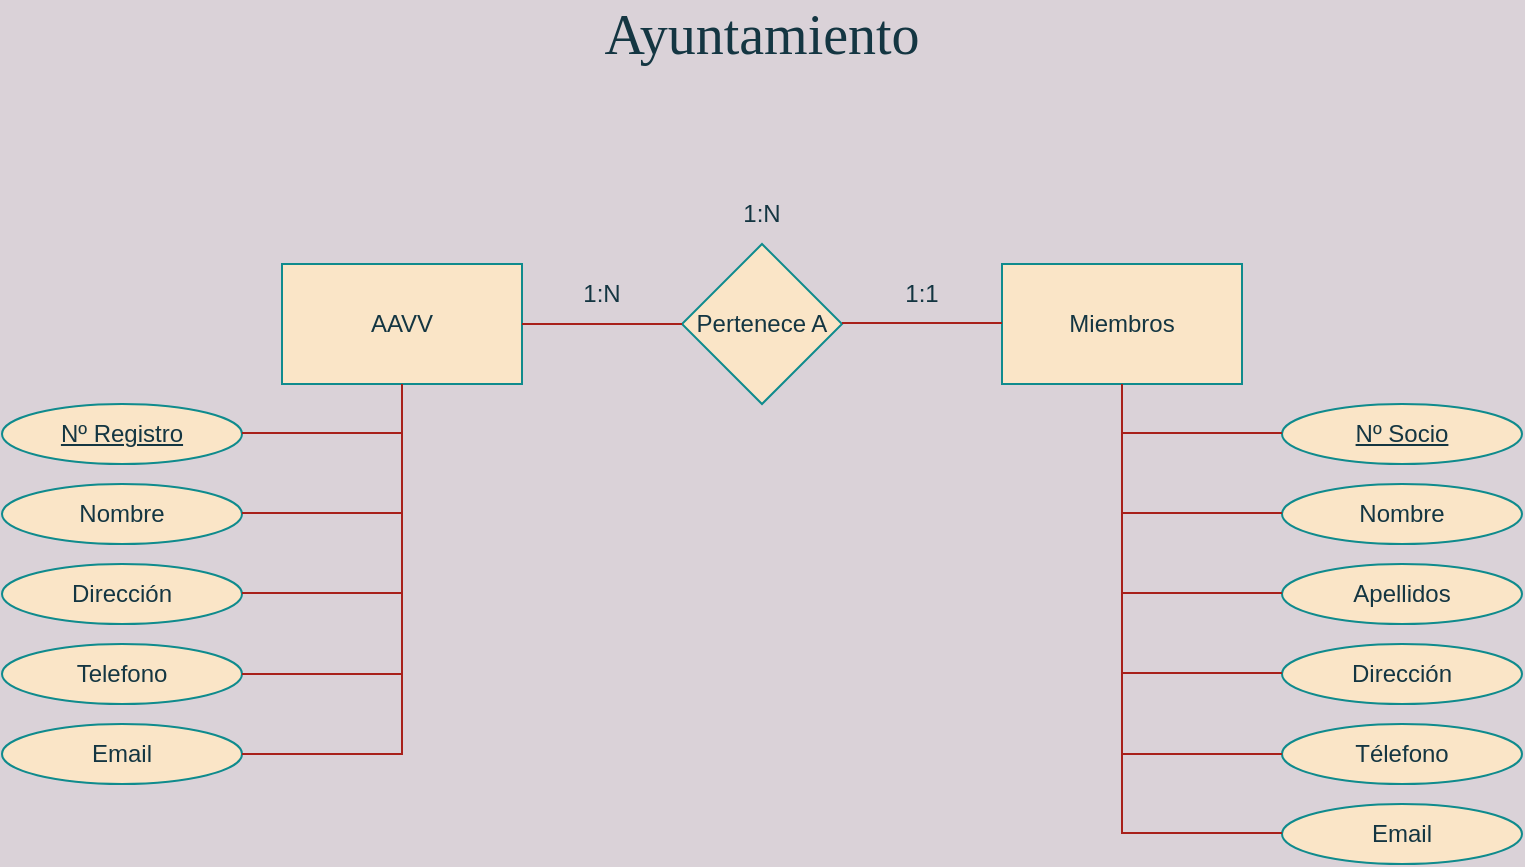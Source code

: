 <mxfile version="16.5.3" type="device"><diagram id="R2lEEEUBdFMjLlhIrx00" name="Page-1"><mxGraphModel dx="1422" dy="762" grid="1" gridSize="10" guides="1" tooltips="1" connect="1" arrows="1" fold="1" page="1" pageScale="1" pageWidth="850" pageHeight="1100" background="#DAD2D8" math="0" shadow="0" extFonts="Permanent Marker^https://fonts.googleapis.com/css?family=Permanent+Marker"><root><mxCell id="0"/><mxCell id="1" parent="0"/><mxCell id="mPMEIuFIs5zJQXIltNM0-1" value="AAVV" style="rounded=0;whiteSpace=wrap;html=1;fillColor=#FAE5C7;strokeColor=#0F8B8D;fontColor=#143642;" vertex="1" parent="1"><mxGeometry x="160" y="170" width="120" height="60" as="geometry"/></mxCell><mxCell id="mPMEIuFIs5zJQXIltNM0-2" value="Miembros" style="rounded=0;whiteSpace=wrap;html=1;fillColor=#FAE5C7;strokeColor=#0F8B8D;fontColor=#143642;" vertex="1" parent="1"><mxGeometry x="520" y="170" width="120" height="60" as="geometry"/></mxCell><mxCell id="mPMEIuFIs5zJQXIltNM0-3" value="Pertenece A" style="rhombus;whiteSpace=wrap;html=1;fillColor=#FAE5C7;strokeColor=#0F8B8D;fontColor=#143642;" vertex="1" parent="1"><mxGeometry x="360" y="160" width="80" height="80" as="geometry"/></mxCell><mxCell id="mPMEIuFIs5zJQXIltNM0-5" value="" style="endArrow=none;html=1;rounded=0;exitX=1;exitY=0.5;exitDx=0;exitDy=0;strokeColor=#A8201A;fontColor=#143642;labelBackgroundColor=#DAD2D8;" edge="1" parent="1" source="mPMEIuFIs5zJQXIltNM0-1"><mxGeometry width="50" height="50" relative="1" as="geometry"><mxPoint x="310" y="250" as="sourcePoint"/><mxPoint x="360" y="200" as="targetPoint"/></mxGeometry></mxCell><mxCell id="mPMEIuFIs5zJQXIltNM0-6" value="" style="endArrow=none;html=1;rounded=0;exitX=1;exitY=0.5;exitDx=0;exitDy=0;strokeColor=#A8201A;fontColor=#143642;labelBackgroundColor=#DAD2D8;" edge="1" parent="1"><mxGeometry width="50" height="50" relative="1" as="geometry"><mxPoint x="440" y="199.5" as="sourcePoint"/><mxPoint x="520" y="199.5" as="targetPoint"/></mxGeometry></mxCell><mxCell id="mPMEIuFIs5zJQXIltNM0-7" value="1:N" style="text;html=1;strokeColor=none;fillColor=none;align=center;verticalAlign=middle;whiteSpace=wrap;rounded=0;fontColor=#143642;" vertex="1" parent="1"><mxGeometry x="290" y="170" width="60" height="30" as="geometry"/></mxCell><mxCell id="mPMEIuFIs5zJQXIltNM0-8" value="1:1" style="text;html=1;strokeColor=none;fillColor=none;align=center;verticalAlign=middle;whiteSpace=wrap;rounded=0;fontColor=#143642;" vertex="1" parent="1"><mxGeometry x="450" y="170" width="60" height="30" as="geometry"/></mxCell><mxCell id="mPMEIuFIs5zJQXIltNM0-9" value="1:N" style="text;html=1;strokeColor=none;fillColor=none;align=center;verticalAlign=middle;whiteSpace=wrap;rounded=0;fontColor=#143642;" vertex="1" parent="1"><mxGeometry x="370" y="130" width="60" height="30" as="geometry"/></mxCell><mxCell id="mPMEIuFIs5zJQXIltNM0-10" value="&lt;u&gt;Nº Registro&lt;/u&gt;" style="ellipse;whiteSpace=wrap;html=1;fillColor=#FAE5C7;strokeColor=#0F8B8D;fontColor=#143642;" vertex="1" parent="1"><mxGeometry x="20" y="240" width="120" height="30" as="geometry"/></mxCell><mxCell id="mPMEIuFIs5zJQXIltNM0-11" value="Nombre" style="ellipse;whiteSpace=wrap;html=1;fillColor=#FAE5C7;strokeColor=#0F8B8D;fontColor=#143642;" vertex="1" parent="1"><mxGeometry x="20" y="280" width="120" height="30" as="geometry"/></mxCell><mxCell id="mPMEIuFIs5zJQXIltNM0-12" value="Telefono" style="ellipse;whiteSpace=wrap;html=1;fillColor=#FAE5C7;strokeColor=#0F8B8D;fontColor=#143642;" vertex="1" parent="1"><mxGeometry x="20" y="360" width="120" height="30" as="geometry"/></mxCell><mxCell id="mPMEIuFIs5zJQXIltNM0-13" value="Dirección" style="ellipse;whiteSpace=wrap;html=1;fillColor=#FAE5C7;strokeColor=#0F8B8D;fontColor=#143642;" vertex="1" parent="1"><mxGeometry x="20" y="320" width="120" height="30" as="geometry"/></mxCell><mxCell id="mPMEIuFIs5zJQXIltNM0-15" value="Email" style="ellipse;whiteSpace=wrap;html=1;fillColor=#FAE5C7;strokeColor=#0F8B8D;fontColor=#143642;" vertex="1" parent="1"><mxGeometry x="20" y="400" width="120" height="30" as="geometry"/></mxCell><mxCell id="mPMEIuFIs5zJQXIltNM0-16" value="" style="endArrow=none;html=1;rounded=0;exitX=1;exitY=0.5;exitDx=0;exitDy=0;entryX=0.5;entryY=1;entryDx=0;entryDy=0;strokeColor=#A8201A;fontColor=#143642;labelBackgroundColor=#DAD2D8;" edge="1" parent="1" source="mPMEIuFIs5zJQXIltNM0-15" target="mPMEIuFIs5zJQXIltNM0-1"><mxGeometry width="50" height="50" relative="1" as="geometry"><mxPoint x="140" y="420" as="sourcePoint"/><mxPoint x="240" y="415" as="targetPoint"/><Array as="points"><mxPoint x="220" y="415"/></Array></mxGeometry></mxCell><mxCell id="mPMEIuFIs5zJQXIltNM0-17" value="" style="endArrow=none;html=1;rounded=0;exitX=1;exitY=0.5;exitDx=0;exitDy=0;strokeColor=#A8201A;fontColor=#143642;labelBackgroundColor=#DAD2D8;" edge="1" parent="1" source="mPMEIuFIs5zJQXIltNM0-12"><mxGeometry width="50" height="50" relative="1" as="geometry"><mxPoint x="400" y="420" as="sourcePoint"/><mxPoint x="220" y="375" as="targetPoint"/></mxGeometry></mxCell><mxCell id="mPMEIuFIs5zJQXIltNM0-18" value="" style="endArrow=none;html=1;rounded=0;exitX=1;exitY=0.5;exitDx=0;exitDy=0;strokeColor=#A8201A;fontColor=#143642;labelBackgroundColor=#DAD2D8;" edge="1" parent="1"><mxGeometry width="50" height="50" relative="1" as="geometry"><mxPoint x="140" y="334.5" as="sourcePoint"/><mxPoint x="220" y="334.5" as="targetPoint"/></mxGeometry></mxCell><mxCell id="mPMEIuFIs5zJQXIltNM0-19" value="" style="endArrow=none;html=1;rounded=0;exitX=1;exitY=0.5;exitDx=0;exitDy=0;strokeColor=#A8201A;fontColor=#143642;labelBackgroundColor=#DAD2D8;" edge="1" parent="1"><mxGeometry width="50" height="50" relative="1" as="geometry"><mxPoint x="140" y="294.5" as="sourcePoint"/><mxPoint x="220" y="294.5" as="targetPoint"/></mxGeometry></mxCell><mxCell id="mPMEIuFIs5zJQXIltNM0-20" value="" style="endArrow=none;html=1;rounded=0;exitX=1;exitY=0.5;exitDx=0;exitDy=0;strokeColor=#A8201A;fontColor=#143642;labelBackgroundColor=#DAD2D8;" edge="1" parent="1"><mxGeometry width="50" height="50" relative="1" as="geometry"><mxPoint x="140" y="254.5" as="sourcePoint"/><mxPoint x="220" y="254.5" as="targetPoint"/></mxGeometry></mxCell><mxCell id="mPMEIuFIs5zJQXIltNM0-21" value="&lt;u&gt;Nº Socio&lt;/u&gt;" style="ellipse;whiteSpace=wrap;html=1;fillColor=#FAE5C7;strokeColor=#0F8B8D;fontColor=#143642;" vertex="1" parent="1"><mxGeometry x="660" y="240" width="120" height="30" as="geometry"/></mxCell><mxCell id="mPMEIuFIs5zJQXIltNM0-22" value="Nombre" style="ellipse;whiteSpace=wrap;html=1;fillColor=#FAE5C7;strokeColor=#0F8B8D;fontColor=#143642;" vertex="1" parent="1"><mxGeometry x="660" y="280" width="120" height="30" as="geometry"/></mxCell><mxCell id="mPMEIuFIs5zJQXIltNM0-23" value="Dirección" style="ellipse;whiteSpace=wrap;html=1;fillColor=#FAE5C7;strokeColor=#0F8B8D;fontColor=#143642;" vertex="1" parent="1"><mxGeometry x="660" y="360" width="120" height="30" as="geometry"/></mxCell><mxCell id="mPMEIuFIs5zJQXIltNM0-24" value="Apellidos" style="ellipse;whiteSpace=wrap;html=1;fillColor=#FAE5C7;strokeColor=#0F8B8D;fontColor=#143642;" vertex="1" parent="1"><mxGeometry x="660" y="320" width="120" height="30" as="geometry"/></mxCell><mxCell id="mPMEIuFIs5zJQXIltNM0-25" value="Télefono" style="ellipse;whiteSpace=wrap;html=1;fillColor=#FAE5C7;strokeColor=#0F8B8D;fontColor=#143642;" vertex="1" parent="1"><mxGeometry x="660" y="400" width="120" height="30" as="geometry"/></mxCell><mxCell id="mPMEIuFIs5zJQXIltNM0-32" value="" style="endArrow=none;html=1;rounded=0;exitX=0;exitY=0.5;exitDx=0;exitDy=0;entryX=0.5;entryY=1;entryDx=0;entryDy=0;strokeColor=#A8201A;fontColor=#143642;labelBackgroundColor=#DAD2D8;" edge="1" parent="1" source="mPMEIuFIs5zJQXIltNM0-25"><mxGeometry width="50" height="50" relative="1" as="geometry"><mxPoint x="500" y="415" as="sourcePoint"/><mxPoint x="580" y="230" as="targetPoint"/><Array as="points"><mxPoint x="580" y="415"/></Array></mxGeometry></mxCell><mxCell id="mPMEIuFIs5zJQXIltNM0-33" value="" style="endArrow=none;html=1;rounded=0;exitX=1;exitY=0.5;exitDx=0;exitDy=0;strokeColor=#A8201A;fontColor=#143642;labelBackgroundColor=#DAD2D8;" edge="1" parent="1"><mxGeometry width="50" height="50" relative="1" as="geometry"><mxPoint x="580" y="374.5" as="sourcePoint"/><mxPoint x="660" y="374.5" as="targetPoint"/></mxGeometry></mxCell><mxCell id="mPMEIuFIs5zJQXIltNM0-34" value="" style="endArrow=none;html=1;rounded=0;exitX=1;exitY=0.5;exitDx=0;exitDy=0;strokeColor=#A8201A;fontColor=#143642;labelBackgroundColor=#DAD2D8;" edge="1" parent="1"><mxGeometry width="50" height="50" relative="1" as="geometry"><mxPoint x="580" y="334.5" as="sourcePoint"/><mxPoint x="660" y="334.5" as="targetPoint"/></mxGeometry></mxCell><mxCell id="mPMEIuFIs5zJQXIltNM0-35" value="" style="endArrow=none;html=1;rounded=0;exitX=1;exitY=0.5;exitDx=0;exitDy=0;strokeColor=#A8201A;fontColor=#143642;labelBackgroundColor=#DAD2D8;" edge="1" parent="1"><mxGeometry width="50" height="50" relative="1" as="geometry"><mxPoint x="580" y="294.5" as="sourcePoint"/><mxPoint x="660" y="294.5" as="targetPoint"/></mxGeometry></mxCell><mxCell id="mPMEIuFIs5zJQXIltNM0-36" value="" style="endArrow=none;html=1;rounded=0;exitX=1;exitY=0.5;exitDx=0;exitDy=0;strokeColor=#A8201A;fontColor=#143642;labelBackgroundColor=#DAD2D8;" edge="1" parent="1"><mxGeometry width="50" height="50" relative="1" as="geometry"><mxPoint x="580" y="254.5" as="sourcePoint"/><mxPoint x="660" y="254.5" as="targetPoint"/></mxGeometry></mxCell><mxCell id="mPMEIuFIs5zJQXIltNM0-41" value="Email" style="ellipse;whiteSpace=wrap;html=1;fillColor=#FAE5C7;strokeColor=#0F8B8D;fontColor=#143642;" vertex="1" parent="1"><mxGeometry x="660" y="440" width="120" height="30" as="geometry"/></mxCell><mxCell id="mPMEIuFIs5zJQXIltNM0-42" value="" style="endArrow=none;html=1;rounded=0;exitX=1;exitY=0.5;exitDx=0;exitDy=0;strokeColor=#A8201A;fontColor=#143642;labelBackgroundColor=#DAD2D8;" edge="1" parent="1"><mxGeometry width="50" height="50" relative="1" as="geometry"><mxPoint x="580" y="454.5" as="sourcePoint"/><mxPoint x="660" y="454.5" as="targetPoint"/></mxGeometry></mxCell><mxCell id="mPMEIuFIs5zJQXIltNM0-43" value="" style="endArrow=none;html=1;rounded=0;strokeColor=#A8201A;fontColor=#143642;labelBackgroundColor=#DAD2D8;" edge="1" parent="1"><mxGeometry width="50" height="50" relative="1" as="geometry"><mxPoint x="580" y="455" as="sourcePoint"/><mxPoint x="580" y="415" as="targetPoint"/></mxGeometry></mxCell><mxCell id="mPMEIuFIs5zJQXIltNM0-44" value="Ayuntamiento" style="text;html=1;strokeColor=none;fillColor=none;align=center;verticalAlign=middle;whiteSpace=wrap;rounded=0;fontFamily=Verdana;fontSize=28;shadow=0;fontColor=#143642;" vertex="1" parent="1"><mxGeometry x="370" y="40" width="60" height="30" as="geometry"/></mxCell></root></mxGraphModel></diagram></mxfile>